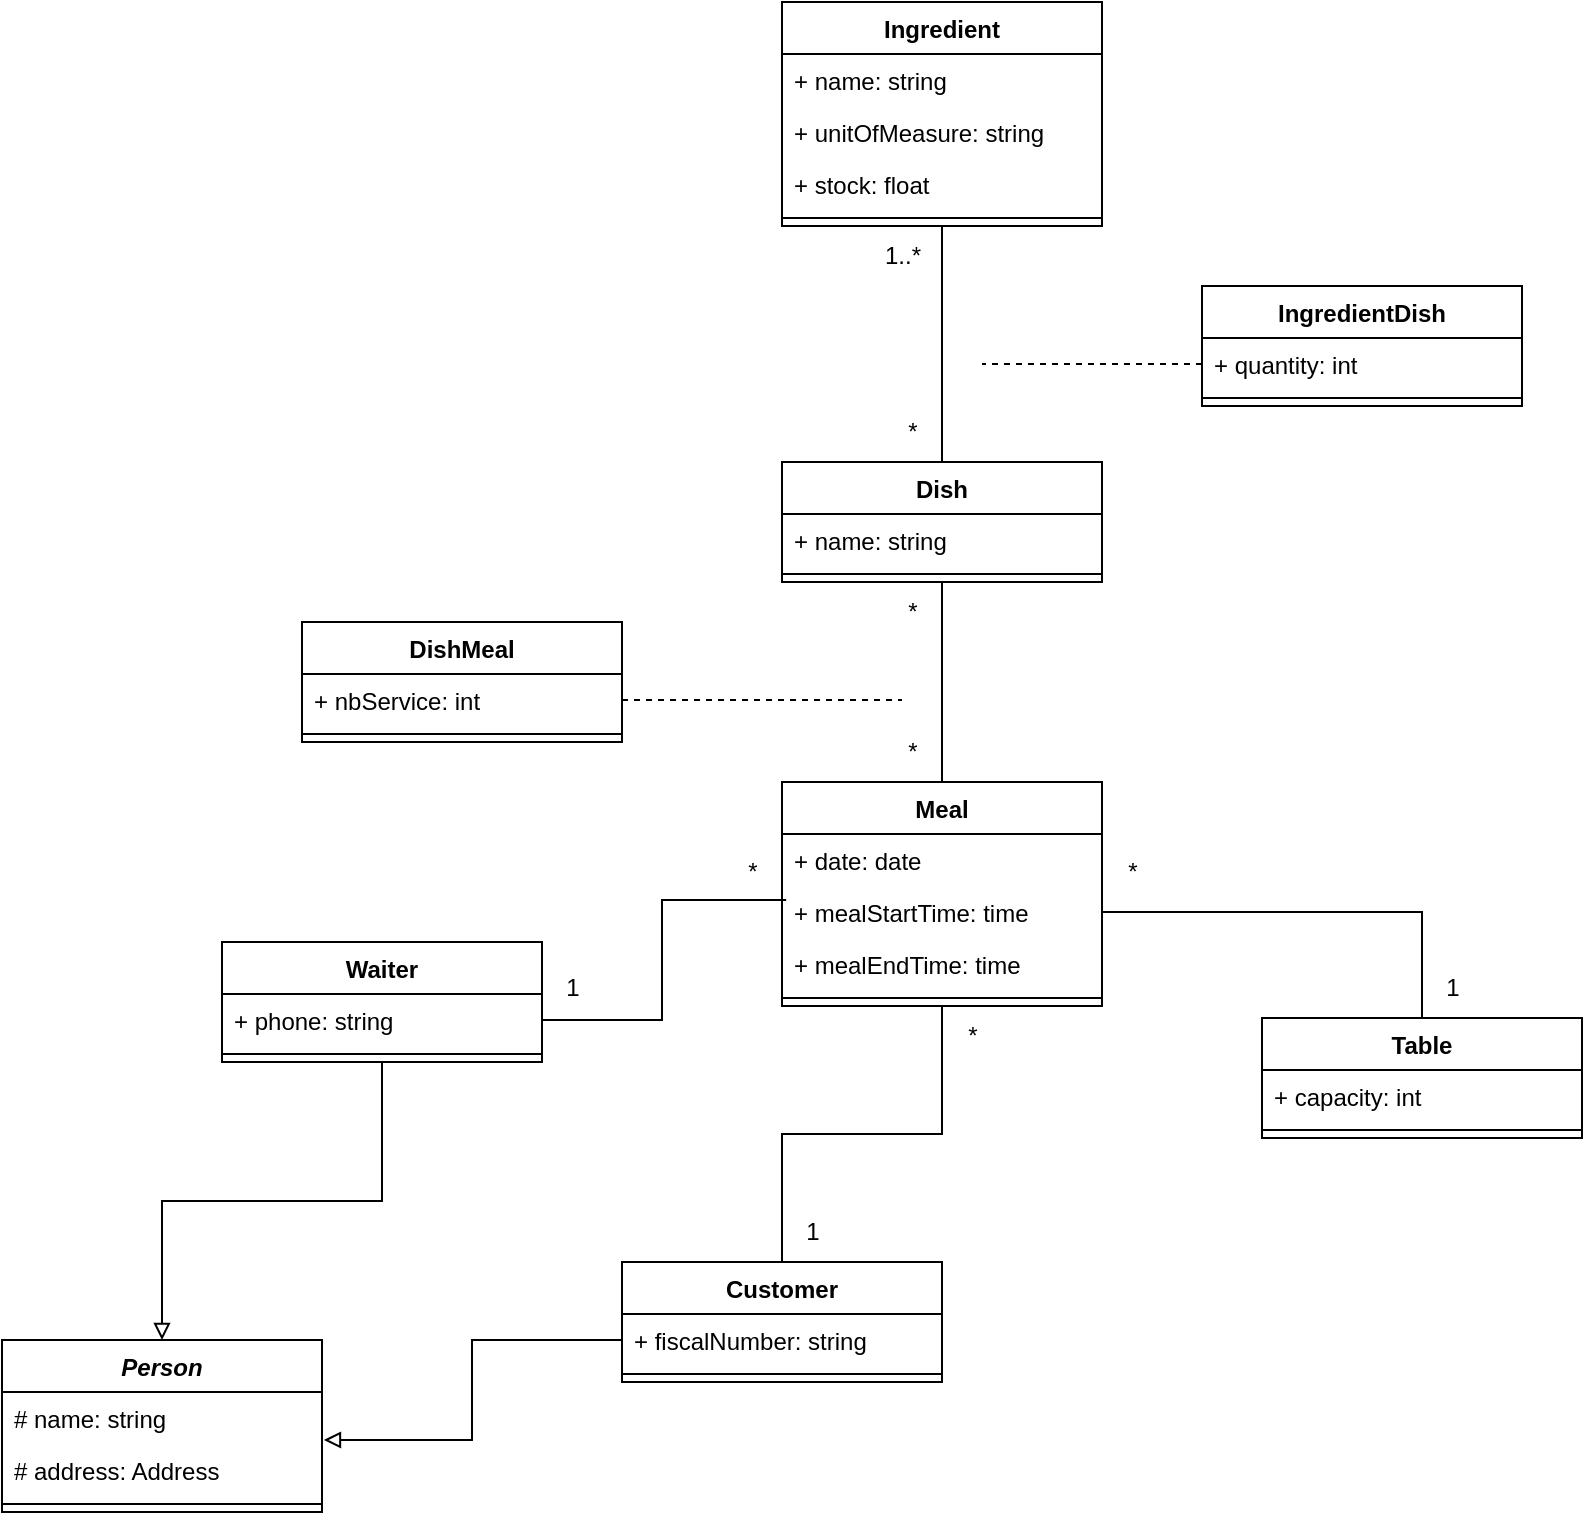 <mxfile version="21.5.2" type="device">
  <diagram name="Page-1" id="_PiBWwnp_fBfQGN0N0LY">
    <mxGraphModel dx="686" dy="795" grid="1" gridSize="10" guides="1" tooltips="1" connect="1" arrows="1" fold="1" page="1" pageScale="1" pageWidth="827" pageHeight="1169" math="0" shadow="0">
      <root>
        <mxCell id="0" />
        <mxCell id="1" parent="0" />
        <mxCell id="Z4uAybwhOCPPCLCmoWBt-1" value="Ingredient" style="swimlane;fontStyle=1;align=center;verticalAlign=top;childLayout=stackLayout;horizontal=1;startSize=26;horizontalStack=0;resizeParent=1;resizeParentMax=0;resizeLast=0;collapsible=1;marginBottom=0;whiteSpace=wrap;html=1;" vertex="1" parent="1">
          <mxGeometry x="400" y="10" width="160" height="112" as="geometry">
            <mxRectangle x="280" y="350" width="100" height="30" as="alternateBounds" />
          </mxGeometry>
        </mxCell>
        <mxCell id="Z4uAybwhOCPPCLCmoWBt-5" value="+ name: string" style="text;strokeColor=none;fillColor=none;align=left;verticalAlign=top;spacingLeft=4;spacingRight=4;overflow=hidden;rotatable=0;points=[[0,0.5],[1,0.5]];portConstraint=eastwest;whiteSpace=wrap;html=1;" vertex="1" parent="Z4uAybwhOCPPCLCmoWBt-1">
          <mxGeometry y="26" width="160" height="26" as="geometry" />
        </mxCell>
        <mxCell id="Z4uAybwhOCPPCLCmoWBt-71" value="+ unitOfMeasure: string" style="text;strokeColor=none;fillColor=none;align=left;verticalAlign=top;spacingLeft=4;spacingRight=4;overflow=hidden;rotatable=0;points=[[0,0.5],[1,0.5]];portConstraint=eastwest;whiteSpace=wrap;html=1;" vertex="1" parent="Z4uAybwhOCPPCLCmoWBt-1">
          <mxGeometry y="52" width="160" height="26" as="geometry" />
        </mxCell>
        <mxCell id="Z4uAybwhOCPPCLCmoWBt-6" value="+ stock: float" style="text;strokeColor=none;fillColor=none;align=left;verticalAlign=top;spacingLeft=4;spacingRight=4;overflow=hidden;rotatable=0;points=[[0,0.5],[1,0.5]];portConstraint=eastwest;whiteSpace=wrap;html=1;" vertex="1" parent="Z4uAybwhOCPPCLCmoWBt-1">
          <mxGeometry y="78" width="160" height="26" as="geometry" />
        </mxCell>
        <mxCell id="Z4uAybwhOCPPCLCmoWBt-3" value="" style="line;strokeWidth=1;fillColor=none;align=left;verticalAlign=middle;spacingTop=-1;spacingLeft=3;spacingRight=3;rotatable=0;labelPosition=right;points=[];portConstraint=eastwest;strokeColor=inherit;" vertex="1" parent="Z4uAybwhOCPPCLCmoWBt-1">
          <mxGeometry y="104" width="160" height="8" as="geometry" />
        </mxCell>
        <mxCell id="Z4uAybwhOCPPCLCmoWBt-72" style="edgeStyle=orthogonalEdgeStyle;rounded=0;orthogonalLoop=1;jettySize=auto;html=1;entryX=0.5;entryY=1;entryDx=0;entryDy=0;endArrow=none;endFill=0;" edge="1" parent="1" source="Z4uAybwhOCPPCLCmoWBt-7" target="Z4uAybwhOCPPCLCmoWBt-1">
          <mxGeometry relative="1" as="geometry" />
        </mxCell>
        <mxCell id="Z4uAybwhOCPPCLCmoWBt-7" value="Dish" style="swimlane;fontStyle=1;align=center;verticalAlign=top;childLayout=stackLayout;horizontal=1;startSize=26;horizontalStack=0;resizeParent=1;resizeParentMax=0;resizeLast=0;collapsible=1;marginBottom=0;whiteSpace=wrap;html=1;" vertex="1" parent="1">
          <mxGeometry x="400" y="240" width="160" height="60" as="geometry">
            <mxRectangle x="280" y="350" width="100" height="30" as="alternateBounds" />
          </mxGeometry>
        </mxCell>
        <mxCell id="Z4uAybwhOCPPCLCmoWBt-13" value="+ name: string" style="text;strokeColor=none;fillColor=none;align=left;verticalAlign=top;spacingLeft=4;spacingRight=4;overflow=hidden;rotatable=0;points=[[0,0.5],[1,0.5]];portConstraint=eastwest;whiteSpace=wrap;html=1;" vertex="1" parent="Z4uAybwhOCPPCLCmoWBt-7">
          <mxGeometry y="26" width="160" height="26" as="geometry" />
        </mxCell>
        <mxCell id="Z4uAybwhOCPPCLCmoWBt-11" value="" style="line;strokeWidth=1;fillColor=none;align=left;verticalAlign=middle;spacingTop=-1;spacingLeft=3;spacingRight=3;rotatable=0;labelPosition=right;points=[];portConstraint=eastwest;strokeColor=inherit;" vertex="1" parent="Z4uAybwhOCPPCLCmoWBt-7">
          <mxGeometry y="52" width="160" height="8" as="geometry" />
        </mxCell>
        <mxCell id="Z4uAybwhOCPPCLCmoWBt-14" value="Table" style="swimlane;fontStyle=1;align=center;verticalAlign=top;childLayout=stackLayout;horizontal=1;startSize=26;horizontalStack=0;resizeParent=1;resizeParentMax=0;resizeLast=0;collapsible=1;marginBottom=0;whiteSpace=wrap;html=1;" vertex="1" parent="1">
          <mxGeometry x="640" y="518" width="160" height="60" as="geometry">
            <mxRectangle x="280" y="350" width="100" height="30" as="alternateBounds" />
          </mxGeometry>
        </mxCell>
        <mxCell id="Z4uAybwhOCPPCLCmoWBt-95" value="+ capacity: int" style="text;strokeColor=none;fillColor=none;align=left;verticalAlign=top;spacingLeft=4;spacingRight=4;overflow=hidden;rotatable=0;points=[[0,0.5],[1,0.5]];portConstraint=eastwest;whiteSpace=wrap;html=1;" vertex="1" parent="Z4uAybwhOCPPCLCmoWBt-14">
          <mxGeometry y="26" width="160" height="26" as="geometry" />
        </mxCell>
        <mxCell id="Z4uAybwhOCPPCLCmoWBt-18" value="" style="line;strokeWidth=1;fillColor=none;align=left;verticalAlign=middle;spacingTop=-1;spacingLeft=3;spacingRight=3;rotatable=0;labelPosition=right;points=[];portConstraint=eastwest;strokeColor=inherit;" vertex="1" parent="Z4uAybwhOCPPCLCmoWBt-14">
          <mxGeometry y="52" width="160" height="8" as="geometry" />
        </mxCell>
        <mxCell id="Z4uAybwhOCPPCLCmoWBt-22" value="IngredientDish" style="swimlane;fontStyle=1;align=center;verticalAlign=top;childLayout=stackLayout;horizontal=1;startSize=26;horizontalStack=0;resizeParent=1;resizeParentMax=0;resizeLast=0;collapsible=1;marginBottom=0;whiteSpace=wrap;html=1;" vertex="1" parent="1">
          <mxGeometry x="610" y="152" width="160" height="60" as="geometry">
            <mxRectangle x="280" y="350" width="100" height="30" as="alternateBounds" />
          </mxGeometry>
        </mxCell>
        <mxCell id="Z4uAybwhOCPPCLCmoWBt-83" style="edgeStyle=orthogonalEdgeStyle;rounded=0;orthogonalLoop=1;jettySize=auto;html=1;endArrow=none;endFill=0;dashed=1;" edge="1" parent="Z4uAybwhOCPPCLCmoWBt-22" source="Z4uAybwhOCPPCLCmoWBt-23">
          <mxGeometry relative="1" as="geometry">
            <mxPoint x="-110" y="39" as="targetPoint" />
          </mxGeometry>
        </mxCell>
        <mxCell id="Z4uAybwhOCPPCLCmoWBt-23" value="+ quantity: int" style="text;strokeColor=none;fillColor=none;align=left;verticalAlign=top;spacingLeft=4;spacingRight=4;overflow=hidden;rotatable=0;points=[[0,0.5],[1,0.5]];portConstraint=eastwest;whiteSpace=wrap;html=1;" vertex="1" parent="Z4uAybwhOCPPCLCmoWBt-22">
          <mxGeometry y="26" width="160" height="26" as="geometry" />
        </mxCell>
        <mxCell id="Z4uAybwhOCPPCLCmoWBt-25" value="" style="line;strokeWidth=1;fillColor=none;align=left;verticalAlign=middle;spacingTop=-1;spacingLeft=3;spacingRight=3;rotatable=0;labelPosition=right;points=[];portConstraint=eastwest;strokeColor=inherit;" vertex="1" parent="Z4uAybwhOCPPCLCmoWBt-22">
          <mxGeometry y="52" width="160" height="8" as="geometry" />
        </mxCell>
        <mxCell id="Z4uAybwhOCPPCLCmoWBt-92" style="edgeStyle=orthogonalEdgeStyle;rounded=0;orthogonalLoop=1;jettySize=auto;html=1;entryX=0.5;entryY=1;entryDx=0;entryDy=0;endArrow=none;endFill=0;" edge="1" parent="1" source="Z4uAybwhOCPPCLCmoWBt-30" target="Z4uAybwhOCPPCLCmoWBt-48">
          <mxGeometry relative="1" as="geometry" />
        </mxCell>
        <mxCell id="Z4uAybwhOCPPCLCmoWBt-30" value="Customer" style="swimlane;fontStyle=1;align=center;verticalAlign=top;childLayout=stackLayout;horizontal=1;startSize=26;horizontalStack=0;resizeParent=1;resizeParentMax=0;resizeLast=0;collapsible=1;marginBottom=0;whiteSpace=wrap;html=1;" vertex="1" parent="1">
          <mxGeometry x="320" y="640" width="160" height="60" as="geometry">
            <mxRectangle x="280" y="350" width="100" height="30" as="alternateBounds" />
          </mxGeometry>
        </mxCell>
        <mxCell id="Z4uAybwhOCPPCLCmoWBt-34" value="+ fiscalNumber: string" style="text;strokeColor=none;fillColor=none;align=left;verticalAlign=top;spacingLeft=4;spacingRight=4;overflow=hidden;rotatable=0;points=[[0,0.5],[1,0.5]];portConstraint=eastwest;whiteSpace=wrap;html=1;" vertex="1" parent="Z4uAybwhOCPPCLCmoWBt-30">
          <mxGeometry y="26" width="160" height="26" as="geometry" />
        </mxCell>
        <mxCell id="Z4uAybwhOCPPCLCmoWBt-33" value="" style="line;strokeWidth=1;fillColor=none;align=left;verticalAlign=middle;spacingTop=-1;spacingLeft=3;spacingRight=3;rotatable=0;labelPosition=right;points=[];portConstraint=eastwest;strokeColor=inherit;" vertex="1" parent="Z4uAybwhOCPPCLCmoWBt-30">
          <mxGeometry y="52" width="160" height="8" as="geometry" />
        </mxCell>
        <mxCell id="Z4uAybwhOCPPCLCmoWBt-87" style="edgeStyle=orthogonalEdgeStyle;rounded=0;orthogonalLoop=1;jettySize=auto;html=1;exitX=0.5;exitY=1;exitDx=0;exitDy=0;entryX=0.5;entryY=0;entryDx=0;entryDy=0;endArrow=block;endFill=0;" edge="1" parent="1" source="Z4uAybwhOCPPCLCmoWBt-43" target="Z4uAybwhOCPPCLCmoWBt-85">
          <mxGeometry relative="1" as="geometry" />
        </mxCell>
        <mxCell id="Z4uAybwhOCPPCLCmoWBt-43" value="Waiter" style="swimlane;fontStyle=1;align=center;verticalAlign=top;childLayout=stackLayout;horizontal=1;startSize=26;horizontalStack=0;resizeParent=1;resizeParentMax=0;resizeLast=0;collapsible=1;marginBottom=0;whiteSpace=wrap;html=1;" vertex="1" parent="1">
          <mxGeometry x="120" y="480" width="160" height="60" as="geometry">
            <mxRectangle x="280" y="350" width="100" height="30" as="alternateBounds" />
          </mxGeometry>
        </mxCell>
        <mxCell id="Z4uAybwhOCPPCLCmoWBt-46" value="+ phone: string" style="text;strokeColor=none;fillColor=none;align=left;verticalAlign=top;spacingLeft=4;spacingRight=4;overflow=hidden;rotatable=0;points=[[0,0.5],[1,0.5]];portConstraint=eastwest;whiteSpace=wrap;html=1;" vertex="1" parent="Z4uAybwhOCPPCLCmoWBt-43">
          <mxGeometry y="26" width="160" height="26" as="geometry" />
        </mxCell>
        <mxCell id="Z4uAybwhOCPPCLCmoWBt-47" value="" style="line;strokeWidth=1;fillColor=none;align=left;verticalAlign=middle;spacingTop=-1;spacingLeft=3;spacingRight=3;rotatable=0;labelPosition=right;points=[];portConstraint=eastwest;strokeColor=inherit;" vertex="1" parent="Z4uAybwhOCPPCLCmoWBt-43">
          <mxGeometry y="52" width="160" height="8" as="geometry" />
        </mxCell>
        <mxCell id="Z4uAybwhOCPPCLCmoWBt-76" style="edgeStyle=orthogonalEdgeStyle;rounded=0;orthogonalLoop=1;jettySize=auto;html=1;entryX=0.5;entryY=1;entryDx=0;entryDy=0;endArrow=none;endFill=0;" edge="1" parent="1" source="Z4uAybwhOCPPCLCmoWBt-48" target="Z4uAybwhOCPPCLCmoWBt-7">
          <mxGeometry relative="1" as="geometry" />
        </mxCell>
        <mxCell id="Z4uAybwhOCPPCLCmoWBt-48" value="Meal" style="swimlane;fontStyle=1;align=center;verticalAlign=top;childLayout=stackLayout;horizontal=1;startSize=26;horizontalStack=0;resizeParent=1;resizeParentMax=0;resizeLast=0;collapsible=1;marginBottom=0;whiteSpace=wrap;html=1;" vertex="1" parent="1">
          <mxGeometry x="400" y="400" width="160" height="112" as="geometry">
            <mxRectangle x="280" y="350" width="100" height="30" as="alternateBounds" />
          </mxGeometry>
        </mxCell>
        <mxCell id="Z4uAybwhOCPPCLCmoWBt-49" value="+ date: date" style="text;strokeColor=none;fillColor=none;align=left;verticalAlign=top;spacingLeft=4;spacingRight=4;overflow=hidden;rotatable=0;points=[[0,0.5],[1,0.5]];portConstraint=eastwest;whiteSpace=wrap;html=1;" vertex="1" parent="Z4uAybwhOCPPCLCmoWBt-48">
          <mxGeometry y="26" width="160" height="26" as="geometry" />
        </mxCell>
        <mxCell id="Z4uAybwhOCPPCLCmoWBt-50" value="+ mealStartTime: time" style="text;strokeColor=none;fillColor=none;align=left;verticalAlign=top;spacingLeft=4;spacingRight=4;overflow=hidden;rotatable=0;points=[[0,0.5],[1,0.5]];portConstraint=eastwest;whiteSpace=wrap;html=1;" vertex="1" parent="Z4uAybwhOCPPCLCmoWBt-48">
          <mxGeometry y="52" width="160" height="26" as="geometry" />
        </mxCell>
        <mxCell id="Z4uAybwhOCPPCLCmoWBt-51" value="+ mealEndTime: time" style="text;strokeColor=none;fillColor=none;align=left;verticalAlign=top;spacingLeft=4;spacingRight=4;overflow=hidden;rotatable=0;points=[[0,0.5],[1,0.5]];portConstraint=eastwest;whiteSpace=wrap;html=1;" vertex="1" parent="Z4uAybwhOCPPCLCmoWBt-48">
          <mxGeometry y="78" width="160" height="26" as="geometry" />
        </mxCell>
        <mxCell id="Z4uAybwhOCPPCLCmoWBt-52" value="" style="line;strokeWidth=1;fillColor=none;align=left;verticalAlign=middle;spacingTop=-1;spacingLeft=3;spacingRight=3;rotatable=0;labelPosition=right;points=[];portConstraint=eastwest;strokeColor=inherit;" vertex="1" parent="Z4uAybwhOCPPCLCmoWBt-48">
          <mxGeometry y="104" width="160" height="8" as="geometry" />
        </mxCell>
        <mxCell id="Z4uAybwhOCPPCLCmoWBt-73" value="1..*" style="text;html=1;align=center;verticalAlign=middle;resizable=0;points=[];autosize=1;strokeColor=none;fillColor=none;" vertex="1" parent="1">
          <mxGeometry x="440" y="122" width="40" height="30" as="geometry" />
        </mxCell>
        <mxCell id="Z4uAybwhOCPPCLCmoWBt-74" value="*" style="text;html=1;align=center;verticalAlign=middle;resizable=0;points=[];autosize=1;strokeColor=none;fillColor=none;" vertex="1" parent="1">
          <mxGeometry x="450" y="210" width="30" height="30" as="geometry" />
        </mxCell>
        <mxCell id="Z4uAybwhOCPPCLCmoWBt-77" value="*" style="text;html=1;align=center;verticalAlign=middle;resizable=0;points=[];autosize=1;strokeColor=none;fillColor=none;" vertex="1" parent="1">
          <mxGeometry x="450" y="300" width="30" height="30" as="geometry" />
        </mxCell>
        <mxCell id="Z4uAybwhOCPPCLCmoWBt-78" value="*" style="text;html=1;align=center;verticalAlign=middle;resizable=0;points=[];autosize=1;strokeColor=none;fillColor=none;" vertex="1" parent="1">
          <mxGeometry x="450" y="370" width="30" height="30" as="geometry" />
        </mxCell>
        <mxCell id="Z4uAybwhOCPPCLCmoWBt-80" value="DishMeal" style="swimlane;fontStyle=1;align=center;verticalAlign=top;childLayout=stackLayout;horizontal=1;startSize=26;horizontalStack=0;resizeParent=1;resizeParentMax=0;resizeLast=0;collapsible=1;marginBottom=0;whiteSpace=wrap;html=1;" vertex="1" parent="1">
          <mxGeometry x="160" y="320" width="160" height="60" as="geometry">
            <mxRectangle x="280" y="350" width="100" height="30" as="alternateBounds" />
          </mxGeometry>
        </mxCell>
        <mxCell id="Z4uAybwhOCPPCLCmoWBt-84" style="edgeStyle=orthogonalEdgeStyle;rounded=0;orthogonalLoop=1;jettySize=auto;html=1;endArrow=none;endFill=0;dashed=1;" edge="1" parent="Z4uAybwhOCPPCLCmoWBt-80" source="Z4uAybwhOCPPCLCmoWBt-81">
          <mxGeometry relative="1" as="geometry">
            <mxPoint x="300" y="39" as="targetPoint" />
          </mxGeometry>
        </mxCell>
        <mxCell id="Z4uAybwhOCPPCLCmoWBt-81" value="+ nbService: int" style="text;strokeColor=none;fillColor=none;align=left;verticalAlign=top;spacingLeft=4;spacingRight=4;overflow=hidden;rotatable=0;points=[[0,0.5],[1,0.5]];portConstraint=eastwest;whiteSpace=wrap;html=1;" vertex="1" parent="Z4uAybwhOCPPCLCmoWBt-80">
          <mxGeometry y="26" width="160" height="26" as="geometry" />
        </mxCell>
        <mxCell id="Z4uAybwhOCPPCLCmoWBt-82" value="" style="line;strokeWidth=1;fillColor=none;align=left;verticalAlign=middle;spacingTop=-1;spacingLeft=3;spacingRight=3;rotatable=0;labelPosition=right;points=[];portConstraint=eastwest;strokeColor=inherit;" vertex="1" parent="Z4uAybwhOCPPCLCmoWBt-80">
          <mxGeometry y="52" width="160" height="8" as="geometry" />
        </mxCell>
        <mxCell id="Z4uAybwhOCPPCLCmoWBt-85" value="&lt;i&gt;Person&lt;/i&gt;" style="swimlane;fontStyle=1;align=center;verticalAlign=top;childLayout=stackLayout;horizontal=1;startSize=26;horizontalStack=0;resizeParent=1;resizeParentMax=0;resizeLast=0;collapsible=1;marginBottom=0;whiteSpace=wrap;html=1;" vertex="1" parent="1">
          <mxGeometry x="10" y="679" width="160" height="86" as="geometry">
            <mxRectangle x="280" y="350" width="100" height="30" as="alternateBounds" />
          </mxGeometry>
        </mxCell>
        <mxCell id="Z4uAybwhOCPPCLCmoWBt-31" value="# name: string" style="text;strokeColor=none;fillColor=none;align=left;verticalAlign=top;spacingLeft=4;spacingRight=4;overflow=hidden;rotatable=0;points=[[0,0.5],[1,0.5]];portConstraint=eastwest;whiteSpace=wrap;html=1;" vertex="1" parent="Z4uAybwhOCPPCLCmoWBt-85">
          <mxGeometry y="26" width="160" height="26" as="geometry" />
        </mxCell>
        <mxCell id="Z4uAybwhOCPPCLCmoWBt-42" value="# address: Address" style="text;strokeColor=none;fillColor=none;align=left;verticalAlign=top;spacingLeft=4;spacingRight=4;overflow=hidden;rotatable=0;points=[[0,0.5],[1,0.5]];portConstraint=eastwest;whiteSpace=wrap;html=1;" vertex="1" parent="Z4uAybwhOCPPCLCmoWBt-85">
          <mxGeometry y="52" width="160" height="26" as="geometry" />
        </mxCell>
        <mxCell id="Z4uAybwhOCPPCLCmoWBt-86" value="" style="line;strokeWidth=1;fillColor=none;align=left;verticalAlign=middle;spacingTop=-1;spacingLeft=3;spacingRight=3;rotatable=0;labelPosition=right;points=[];portConstraint=eastwest;strokeColor=inherit;" vertex="1" parent="Z4uAybwhOCPPCLCmoWBt-85">
          <mxGeometry y="78" width="160" height="8" as="geometry" />
        </mxCell>
        <mxCell id="Z4uAybwhOCPPCLCmoWBt-88" style="edgeStyle=orthogonalEdgeStyle;rounded=0;orthogonalLoop=1;jettySize=auto;html=1;entryX=1.006;entryY=-0.077;entryDx=0;entryDy=0;entryPerimeter=0;endArrow=block;endFill=0;" edge="1" parent="1" source="Z4uAybwhOCPPCLCmoWBt-34" target="Z4uAybwhOCPPCLCmoWBt-42">
          <mxGeometry relative="1" as="geometry" />
        </mxCell>
        <mxCell id="Z4uAybwhOCPPCLCmoWBt-89" style="edgeStyle=orthogonalEdgeStyle;rounded=0;orthogonalLoop=1;jettySize=auto;html=1;entryX=0.013;entryY=0.269;entryDx=0;entryDy=0;entryPerimeter=0;endArrow=none;endFill=0;" edge="1" parent="1" source="Z4uAybwhOCPPCLCmoWBt-46" target="Z4uAybwhOCPPCLCmoWBt-50">
          <mxGeometry relative="1" as="geometry" />
        </mxCell>
        <mxCell id="Z4uAybwhOCPPCLCmoWBt-90" value="*" style="text;html=1;align=center;verticalAlign=middle;resizable=0;points=[];autosize=1;strokeColor=none;fillColor=none;" vertex="1" parent="1">
          <mxGeometry x="370" y="430" width="30" height="30" as="geometry" />
        </mxCell>
        <mxCell id="Z4uAybwhOCPPCLCmoWBt-91" value="1" style="text;html=1;align=center;verticalAlign=middle;resizable=0;points=[];autosize=1;strokeColor=none;fillColor=none;" vertex="1" parent="1">
          <mxGeometry x="280" y="488" width="30" height="30" as="geometry" />
        </mxCell>
        <mxCell id="Z4uAybwhOCPPCLCmoWBt-93" value="*" style="text;html=1;align=center;verticalAlign=middle;resizable=0;points=[];autosize=1;strokeColor=none;fillColor=none;" vertex="1" parent="1">
          <mxGeometry x="480" y="512" width="30" height="30" as="geometry" />
        </mxCell>
        <mxCell id="Z4uAybwhOCPPCLCmoWBt-94" value="1" style="text;html=1;align=center;verticalAlign=middle;resizable=0;points=[];autosize=1;strokeColor=none;fillColor=none;" vertex="1" parent="1">
          <mxGeometry x="400" y="610" width="30" height="30" as="geometry" />
        </mxCell>
        <mxCell id="Z4uAybwhOCPPCLCmoWBt-96" style="edgeStyle=orthogonalEdgeStyle;rounded=0;orthogonalLoop=1;jettySize=auto;html=1;entryX=0.5;entryY=0;entryDx=0;entryDy=0;endArrow=none;endFill=0;" edge="1" parent="1" source="Z4uAybwhOCPPCLCmoWBt-50" target="Z4uAybwhOCPPCLCmoWBt-14">
          <mxGeometry relative="1" as="geometry" />
        </mxCell>
        <mxCell id="Z4uAybwhOCPPCLCmoWBt-97" value="1" style="text;html=1;align=center;verticalAlign=middle;resizable=0;points=[];autosize=1;strokeColor=none;fillColor=none;" vertex="1" parent="1">
          <mxGeometry x="720" y="488" width="30" height="30" as="geometry" />
        </mxCell>
        <mxCell id="Z4uAybwhOCPPCLCmoWBt-98" value="*" style="text;html=1;align=center;verticalAlign=middle;resizable=0;points=[];autosize=1;strokeColor=none;fillColor=none;" vertex="1" parent="1">
          <mxGeometry x="560" y="430" width="30" height="30" as="geometry" />
        </mxCell>
      </root>
    </mxGraphModel>
  </diagram>
</mxfile>
